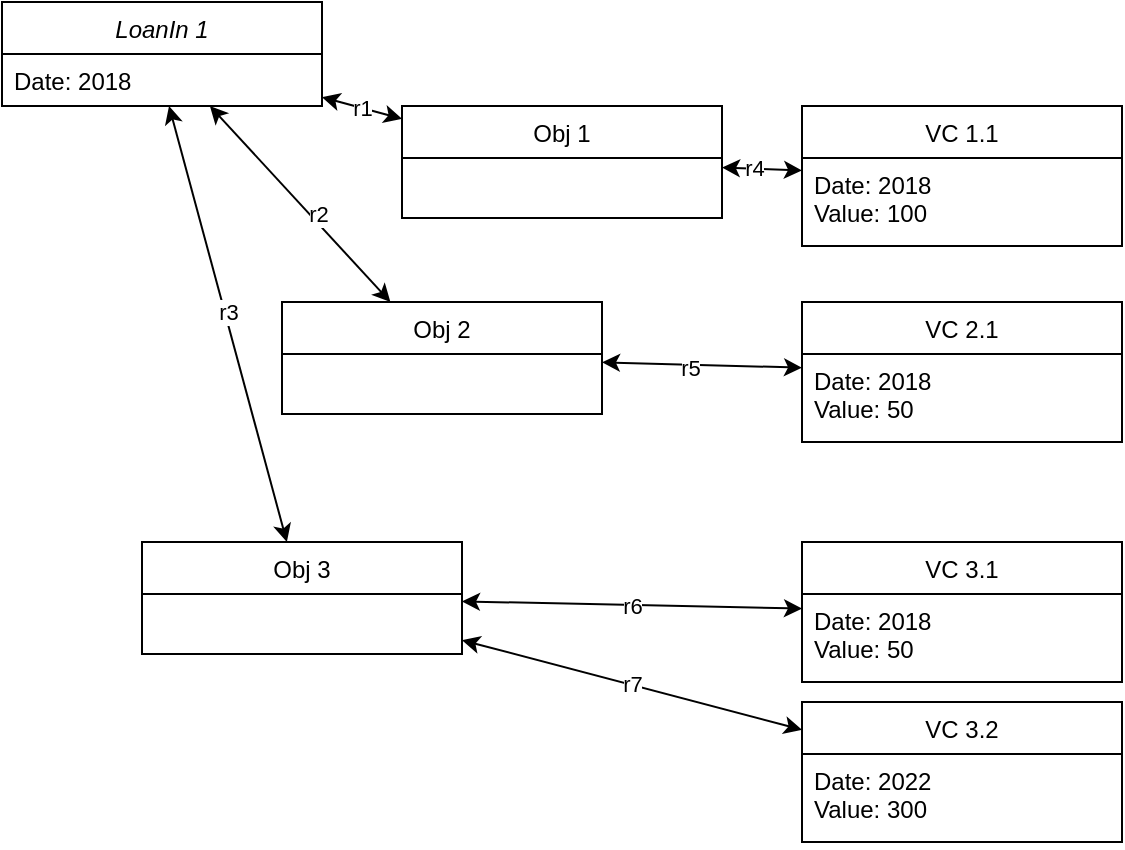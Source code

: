 <mxfile version="20.3.6" type="device"><diagram id="C5RBs43oDa-KdzZeNtuy" name="Page-1"><mxGraphModel dx="1426" dy="795" grid="1" gridSize="10" guides="1" tooltips="1" connect="1" arrows="1" fold="1" page="1" pageScale="1" pageWidth="827" pageHeight="1169" math="0" shadow="0"><root><mxCell id="WIyWlLk6GJQsqaUBKTNV-0"/><mxCell id="WIyWlLk6GJQsqaUBKTNV-1" parent="WIyWlLk6GJQsqaUBKTNV-0"/><mxCell id="zkfFHV4jXpPFQw0GAbJ--0" value="LoanIn 1" style="swimlane;fontStyle=2;align=center;verticalAlign=top;childLayout=stackLayout;horizontal=1;startSize=26;horizontalStack=0;resizeParent=1;resizeLast=0;collapsible=1;marginBottom=0;rounded=0;shadow=0;strokeWidth=1;" parent="WIyWlLk6GJQsqaUBKTNV-1" vertex="1"><mxGeometry x="40" y="10" width="160" height="52" as="geometry"><mxRectangle x="230" y="140" width="160" height="26" as="alternateBounds"/></mxGeometry></mxCell><mxCell id="zkfFHV4jXpPFQw0GAbJ--1" value="Date: 2018" style="text;align=left;verticalAlign=top;spacingLeft=4;spacingRight=4;overflow=hidden;rotatable=0;points=[[0,0.5],[1,0.5]];portConstraint=eastwest;" parent="zkfFHV4jXpPFQw0GAbJ--0" vertex="1"><mxGeometry y="26" width="160" height="26" as="geometry"/></mxCell><mxCell id="zkfFHV4jXpPFQw0GAbJ--13" value="VC 1.1" style="swimlane;fontStyle=0;align=center;verticalAlign=top;childLayout=stackLayout;horizontal=1;startSize=26;horizontalStack=0;resizeParent=1;resizeLast=0;collapsible=1;marginBottom=0;rounded=0;shadow=0;strokeWidth=1;" parent="WIyWlLk6GJQsqaUBKTNV-1" vertex="1"><mxGeometry x="440" y="62" width="160" height="70" as="geometry"><mxRectangle x="340" y="380" width="170" height="26" as="alternateBounds"/></mxGeometry></mxCell><mxCell id="zkfFHV4jXpPFQw0GAbJ--14" value="Date: 2018&#xA;Value: 100&#xA;" style="text;align=left;verticalAlign=top;spacingLeft=4;spacingRight=4;overflow=hidden;rotatable=0;points=[[0,0.5],[1,0.5]];portConstraint=eastwest;" parent="zkfFHV4jXpPFQw0GAbJ--13" vertex="1"><mxGeometry y="26" width="160" height="44" as="geometry"/></mxCell><mxCell id="zkfFHV4jXpPFQw0GAbJ--17" value="Obj 1" style="swimlane;fontStyle=0;align=center;verticalAlign=top;childLayout=stackLayout;horizontal=1;startSize=26;horizontalStack=0;resizeParent=1;resizeLast=0;collapsible=1;marginBottom=0;rounded=0;shadow=0;strokeWidth=1;" parent="WIyWlLk6GJQsqaUBKTNV-1" vertex="1"><mxGeometry x="240" y="62" width="160" height="56" as="geometry"><mxRectangle x="550" y="140" width="160" height="26" as="alternateBounds"/></mxGeometry></mxCell><mxCell id="kF04FwI6PVAmp9RpMNYN-0" value="Obj 2" style="swimlane;fontStyle=0;align=center;verticalAlign=top;childLayout=stackLayout;horizontal=1;startSize=26;horizontalStack=0;resizeParent=1;resizeLast=0;collapsible=1;marginBottom=0;rounded=0;shadow=0;strokeWidth=1;" vertex="1" parent="WIyWlLk6GJQsqaUBKTNV-1"><mxGeometry x="180" y="160" width="160" height="56" as="geometry"><mxRectangle x="550" y="140" width="160" height="26" as="alternateBounds"/></mxGeometry></mxCell><mxCell id="kF04FwI6PVAmp9RpMNYN-1" value="Obj 3" style="swimlane;fontStyle=0;align=center;verticalAlign=top;childLayout=stackLayout;horizontal=1;startSize=26;horizontalStack=0;resizeParent=1;resizeLast=0;collapsible=1;marginBottom=0;rounded=0;shadow=0;strokeWidth=1;" vertex="1" parent="WIyWlLk6GJQsqaUBKTNV-1"><mxGeometry x="110" y="280" width="160" height="56" as="geometry"><mxRectangle x="550" y="140" width="160" height="26" as="alternateBounds"/></mxGeometry></mxCell><mxCell id="kF04FwI6PVAmp9RpMNYN-2" value="VC 2.1" style="swimlane;fontStyle=0;align=center;verticalAlign=top;childLayout=stackLayout;horizontal=1;startSize=26;horizontalStack=0;resizeParent=1;resizeLast=0;collapsible=1;marginBottom=0;rounded=0;shadow=0;strokeWidth=1;" vertex="1" parent="WIyWlLk6GJQsqaUBKTNV-1"><mxGeometry x="440" y="160" width="160" height="70" as="geometry"><mxRectangle x="340" y="380" width="170" height="26" as="alternateBounds"/></mxGeometry></mxCell><mxCell id="kF04FwI6PVAmp9RpMNYN-3" value="Date: 2018&#xA;Value: 50&#xA;" style="text;align=left;verticalAlign=top;spacingLeft=4;spacingRight=4;overflow=hidden;rotatable=0;points=[[0,0.5],[1,0.5]];portConstraint=eastwest;" vertex="1" parent="kF04FwI6PVAmp9RpMNYN-2"><mxGeometry y="26" width="160" height="44" as="geometry"/></mxCell><mxCell id="kF04FwI6PVAmp9RpMNYN-4" value="VC 3.1" style="swimlane;fontStyle=0;align=center;verticalAlign=top;childLayout=stackLayout;horizontal=1;startSize=26;horizontalStack=0;resizeParent=1;resizeLast=0;collapsible=1;marginBottom=0;rounded=0;shadow=0;strokeWidth=1;" vertex="1" parent="WIyWlLk6GJQsqaUBKTNV-1"><mxGeometry x="440" y="280" width="160" height="70" as="geometry"><mxRectangle x="340" y="380" width="170" height="26" as="alternateBounds"/></mxGeometry></mxCell><mxCell id="kF04FwI6PVAmp9RpMNYN-5" value="Date: 2018&#xA;Value: 50&#xA;" style="text;align=left;verticalAlign=top;spacingLeft=4;spacingRight=4;overflow=hidden;rotatable=0;points=[[0,0.5],[1,0.5]];portConstraint=eastwest;" vertex="1" parent="kF04FwI6PVAmp9RpMNYN-4"><mxGeometry y="26" width="160" height="44" as="geometry"/></mxCell><mxCell id="kF04FwI6PVAmp9RpMNYN-6" value="VC 3.2" style="swimlane;fontStyle=0;align=center;verticalAlign=top;childLayout=stackLayout;horizontal=1;startSize=26;horizontalStack=0;resizeParent=1;resizeLast=0;collapsible=1;marginBottom=0;rounded=0;shadow=0;strokeWidth=1;" vertex="1" parent="WIyWlLk6GJQsqaUBKTNV-1"><mxGeometry x="440" y="360" width="160" height="70" as="geometry"><mxRectangle x="340" y="380" width="170" height="26" as="alternateBounds"/></mxGeometry></mxCell><mxCell id="kF04FwI6PVAmp9RpMNYN-7" value="Date: 2022&#xA;Value: 300&#xA;" style="text;align=left;verticalAlign=top;spacingLeft=4;spacingRight=4;overflow=hidden;rotatable=0;points=[[0,0.5],[1,0.5]];portConstraint=eastwest;" vertex="1" parent="kF04FwI6PVAmp9RpMNYN-6"><mxGeometry y="26" width="160" height="44" as="geometry"/></mxCell><mxCell id="kF04FwI6PVAmp9RpMNYN-8" value="r1" style="endArrow=classic;startArrow=classic;html=1;rounded=0;" edge="1" parent="WIyWlLk6GJQsqaUBKTNV-1" source="zkfFHV4jXpPFQw0GAbJ--17" target="zkfFHV4jXpPFQw0GAbJ--0"><mxGeometry width="50" height="50" relative="1" as="geometry"><mxPoint x="290" y="370" as="sourcePoint"/><mxPoint x="340" y="320" as="targetPoint"/></mxGeometry></mxCell><mxCell id="kF04FwI6PVAmp9RpMNYN-9" value="" style="endArrow=classic;startArrow=classic;html=1;rounded=0;" edge="1" parent="WIyWlLk6GJQsqaUBKTNV-1" source="kF04FwI6PVAmp9RpMNYN-0" target="zkfFHV4jXpPFQw0GAbJ--0"><mxGeometry width="50" height="50" relative="1" as="geometry"><mxPoint x="210" y="118" as="sourcePoint"/><mxPoint x="303.559" y="72" as="targetPoint"/></mxGeometry></mxCell><mxCell id="kF04FwI6PVAmp9RpMNYN-15" value="r2" style="edgeLabel;html=1;align=center;verticalAlign=middle;resizable=0;points=[];" vertex="1" connectable="0" parent="kF04FwI6PVAmp9RpMNYN-9"><mxGeometry x="-0.146" y="-3" relative="1" as="geometry"><mxPoint as="offset"/></mxGeometry></mxCell><mxCell id="kF04FwI6PVAmp9RpMNYN-10" value="" style="endArrow=classic;startArrow=classic;html=1;rounded=0;" edge="1" parent="WIyWlLk6GJQsqaUBKTNV-1" source="kF04FwI6PVAmp9RpMNYN-1" target="zkfFHV4jXpPFQw0GAbJ--1"><mxGeometry width="50" height="50" relative="1" as="geometry"><mxPoint x="210" y="208" as="sourcePoint"/><mxPoint x="319.53" y="72" as="targetPoint"/></mxGeometry></mxCell><mxCell id="kF04FwI6PVAmp9RpMNYN-16" value="r3" style="edgeLabel;html=1;align=center;verticalAlign=middle;resizable=0;points=[];" vertex="1" connectable="0" parent="kF04FwI6PVAmp9RpMNYN-10"><mxGeometry x="0.053" y="-1" relative="1" as="geometry"><mxPoint as="offset"/></mxGeometry></mxCell><mxCell id="kF04FwI6PVAmp9RpMNYN-11" value="" style="endArrow=classic;startArrow=classic;html=1;rounded=0;" edge="1" parent="WIyWlLk6GJQsqaUBKTNV-1" source="zkfFHV4jXpPFQw0GAbJ--13" target="zkfFHV4jXpPFQw0GAbJ--17"><mxGeometry width="50" height="50" relative="1" as="geometry"><mxPoint x="250" y="78.4" as="sourcePoint"/><mxPoint x="210" y="67.6" as="targetPoint"/></mxGeometry></mxCell><mxCell id="kF04FwI6PVAmp9RpMNYN-17" value="r4" style="edgeLabel;html=1;align=center;verticalAlign=middle;resizable=0;points=[];" vertex="1" connectable="0" parent="kF04FwI6PVAmp9RpMNYN-11"><mxGeometry x="0.202" y="-1" relative="1" as="geometry"><mxPoint as="offset"/></mxGeometry></mxCell><mxCell id="kF04FwI6PVAmp9RpMNYN-12" value="" style="endArrow=classic;startArrow=classic;html=1;rounded=0;" edge="1" parent="WIyWlLk6GJQsqaUBKTNV-1" source="kF04FwI6PVAmp9RpMNYN-2" target="kF04FwI6PVAmp9RpMNYN-0"><mxGeometry width="50" height="50" relative="1" as="geometry"><mxPoint x="450" y="104.2" as="sourcePoint"/><mxPoint x="410" y="102.8" as="targetPoint"/></mxGeometry></mxCell><mxCell id="kF04FwI6PVAmp9RpMNYN-18" value="r5" style="edgeLabel;html=1;align=center;verticalAlign=middle;resizable=0;points=[];" vertex="1" connectable="0" parent="kF04FwI6PVAmp9RpMNYN-12"><mxGeometry x="0.12" y="1" relative="1" as="geometry"><mxPoint as="offset"/></mxGeometry></mxCell><mxCell id="kF04FwI6PVAmp9RpMNYN-13" value="r6" style="endArrow=classic;startArrow=classic;html=1;rounded=0;" edge="1" parent="WIyWlLk6GJQsqaUBKTNV-1" source="kF04FwI6PVAmp9RpMNYN-4" target="kF04FwI6PVAmp9RpMNYN-1"><mxGeometry width="50" height="50" relative="1" as="geometry"><mxPoint x="450" y="202.846" as="sourcePoint"/><mxPoint x="350" y="200.154" as="targetPoint"/></mxGeometry></mxCell><mxCell id="kF04FwI6PVAmp9RpMNYN-14" value="r7" style="endArrow=classic;startArrow=classic;html=1;rounded=0;" edge="1" parent="WIyWlLk6GJQsqaUBKTNV-1" source="kF04FwI6PVAmp9RpMNYN-6" target="kF04FwI6PVAmp9RpMNYN-1"><mxGeometry width="50" height="50" relative="1" as="geometry"><mxPoint x="450" y="323.303" as="sourcePoint"/><mxPoint x="280" y="319.697" as="targetPoint"/></mxGeometry></mxCell></root></mxGraphModel></diagram></mxfile>